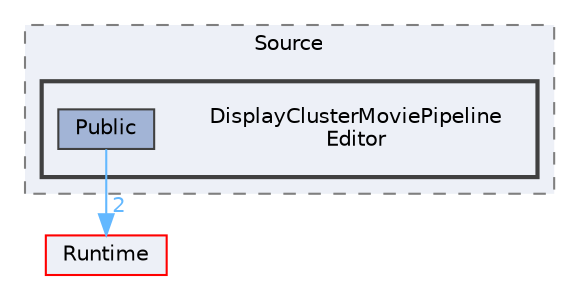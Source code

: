 digraph "DisplayClusterMoviePipelineEditor"
{
 // INTERACTIVE_SVG=YES
 // LATEX_PDF_SIZE
  bgcolor="transparent";
  edge [fontname=Helvetica,fontsize=10,labelfontname=Helvetica,labelfontsize=10];
  node [fontname=Helvetica,fontsize=10,shape=box,height=0.2,width=0.4];
  compound=true
  subgraph clusterdir_acbfb3df7bc9decc780320b5cf3ee935 {
    graph [ bgcolor="#edf0f7", pencolor="grey50", label="Source", fontname=Helvetica,fontsize=10 style="filled,dashed", URL="dir_acbfb3df7bc9decc780320b5cf3ee935.html",tooltip=""]
  subgraph clusterdir_6bd42a52d379066630985ce11a46bb89 {
    graph [ bgcolor="#edf0f7", pencolor="grey25", label="", fontname=Helvetica,fontsize=10 style="filled,bold", URL="dir_6bd42a52d379066630985ce11a46bb89.html",tooltip=""]
    dir_6bd42a52d379066630985ce11a46bb89 [shape=plaintext, label="DisplayClusterMoviePipeline\lEditor"];
  dir_08dd8380c6ba946400dd7c358dffcac9 [label="Public", fillcolor="#a2b4d6", color="grey25", style="filled", URL="dir_08dd8380c6ba946400dd7c358dffcac9.html",tooltip=""];
  }
  }
  dir_7536b172fbd480bfd146a1b1acd6856b [label="Runtime", fillcolor="#edf0f7", color="red", style="filled", URL="dir_7536b172fbd480bfd146a1b1acd6856b.html",tooltip=""];
  dir_08dd8380c6ba946400dd7c358dffcac9->dir_7536b172fbd480bfd146a1b1acd6856b [headlabel="2", labeldistance=1.5 headhref="dir_000892_000984.html" href="dir_000892_000984.html" color="steelblue1" fontcolor="steelblue1"];
}
